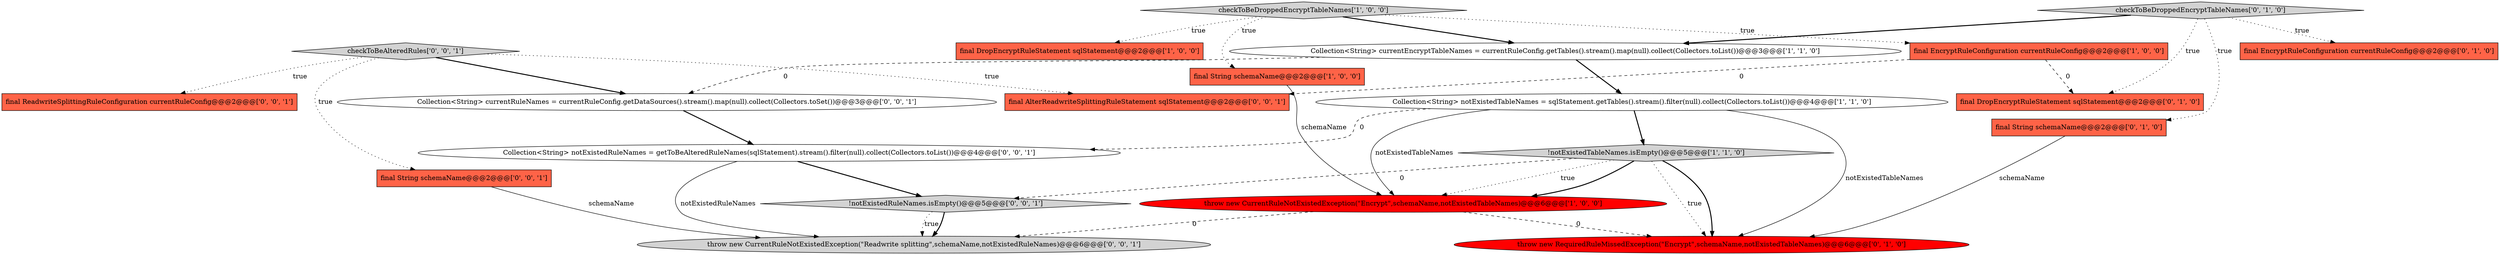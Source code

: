 digraph {
13 [style = filled, label = "throw new CurrentRuleNotExistedException(\"Readwrite splitting\",schemaName,notExistedRuleNames)@@@6@@@['0', '0', '1']", fillcolor = lightgray, shape = ellipse image = "AAA0AAABBB3BBB"];
6 [style = filled, label = "final String schemaName@@@2@@@['1', '0', '0']", fillcolor = tomato, shape = box image = "AAA0AAABBB1BBB"];
2 [style = filled, label = "final DropEncryptRuleStatement sqlStatement@@@2@@@['1', '0', '0']", fillcolor = tomato, shape = box image = "AAA0AAABBB1BBB"];
16 [style = filled, label = "final String schemaName@@@2@@@['0', '0', '1']", fillcolor = tomato, shape = box image = "AAA0AAABBB3BBB"];
3 [style = filled, label = "checkToBeDroppedEncryptTableNames['1', '0', '0']", fillcolor = lightgray, shape = diamond image = "AAA0AAABBB1BBB"];
18 [style = filled, label = "checkToBeAlteredRules['0', '0', '1']", fillcolor = lightgray, shape = diamond image = "AAA0AAABBB3BBB"];
8 [style = filled, label = "checkToBeDroppedEncryptTableNames['0', '1', '0']", fillcolor = lightgray, shape = diamond image = "AAA0AAABBB2BBB"];
19 [style = filled, label = "!notExistedRuleNames.isEmpty()@@@5@@@['0', '0', '1']", fillcolor = lightgray, shape = diamond image = "AAA0AAABBB3BBB"];
10 [style = filled, label = "throw new RequiredRuleMissedException(\"Encrypt\",schemaName,notExistedTableNames)@@@6@@@['0', '1', '0']", fillcolor = red, shape = ellipse image = "AAA1AAABBB2BBB"];
0 [style = filled, label = "!notExistedTableNames.isEmpty()@@@5@@@['1', '1', '0']", fillcolor = lightgray, shape = diamond image = "AAA0AAABBB1BBB"];
17 [style = filled, label = "Collection<String> notExistedRuleNames = getToBeAlteredRuleNames(sqlStatement).stream().filter(null).collect(Collectors.toList())@@@4@@@['0', '0', '1']", fillcolor = white, shape = ellipse image = "AAA0AAABBB3BBB"];
1 [style = filled, label = "Collection<String> notExistedTableNames = sqlStatement.getTables().stream().filter(null).collect(Collectors.toList())@@@4@@@['1', '1', '0']", fillcolor = white, shape = ellipse image = "AAA0AAABBB1BBB"];
14 [style = filled, label = "final ReadwriteSplittingRuleConfiguration currentRuleConfig@@@2@@@['0', '0', '1']", fillcolor = tomato, shape = box image = "AAA0AAABBB3BBB"];
20 [style = filled, label = "final AlterReadwriteSplittingRuleStatement sqlStatement@@@2@@@['0', '0', '1']", fillcolor = tomato, shape = box image = "AAA0AAABBB3BBB"];
5 [style = filled, label = "Collection<String> currentEncryptTableNames = currentRuleConfig.getTables().stream().map(null).collect(Collectors.toList())@@@3@@@['1', '1', '0']", fillcolor = white, shape = ellipse image = "AAA0AAABBB1BBB"];
11 [style = filled, label = "final EncryptRuleConfiguration currentRuleConfig@@@2@@@['0', '1', '0']", fillcolor = tomato, shape = box image = "AAA0AAABBB2BBB"];
9 [style = filled, label = "final String schemaName@@@2@@@['0', '1', '0']", fillcolor = tomato, shape = box image = "AAA0AAABBB2BBB"];
12 [style = filled, label = "final DropEncryptRuleStatement sqlStatement@@@2@@@['0', '1', '0']", fillcolor = tomato, shape = box image = "AAA1AAABBB2BBB"];
4 [style = filled, label = "throw new CurrentRuleNotExistedException(\"Encrypt\",schemaName,notExistedTableNames)@@@6@@@['1', '0', '0']", fillcolor = red, shape = ellipse image = "AAA1AAABBB1BBB"];
7 [style = filled, label = "final EncryptRuleConfiguration currentRuleConfig@@@2@@@['1', '0', '0']", fillcolor = tomato, shape = box image = "AAA1AAABBB1BBB"];
15 [style = filled, label = "Collection<String> currentRuleNames = currentRuleConfig.getDataSources().stream().map(null).collect(Collectors.toSet())@@@3@@@['0', '0', '1']", fillcolor = white, shape = ellipse image = "AAA0AAABBB3BBB"];
3->7 [style = dotted, label="true"];
1->10 [style = solid, label="notExistedTableNames"];
0->10 [style = dotted, label="true"];
18->16 [style = dotted, label="true"];
0->19 [style = dashed, label="0"];
0->4 [style = dotted, label="true"];
18->15 [style = bold, label=""];
7->20 [style = dashed, label="0"];
6->4 [style = solid, label="schemaName"];
19->13 [style = dotted, label="true"];
1->0 [style = bold, label=""];
18->20 [style = dotted, label="true"];
3->6 [style = dotted, label="true"];
9->10 [style = solid, label="schemaName"];
17->19 [style = bold, label=""];
18->14 [style = dotted, label="true"];
5->1 [style = bold, label=""];
15->17 [style = bold, label=""];
3->5 [style = bold, label=""];
0->10 [style = bold, label=""];
1->17 [style = dashed, label="0"];
8->12 [style = dotted, label="true"];
19->13 [style = bold, label=""];
8->5 [style = bold, label=""];
0->4 [style = bold, label=""];
16->13 [style = solid, label="schemaName"];
7->12 [style = dashed, label="0"];
8->11 [style = dotted, label="true"];
8->9 [style = dotted, label="true"];
17->13 [style = solid, label="notExistedRuleNames"];
4->10 [style = dashed, label="0"];
4->13 [style = dashed, label="0"];
5->15 [style = dashed, label="0"];
1->4 [style = solid, label="notExistedTableNames"];
3->2 [style = dotted, label="true"];
}
